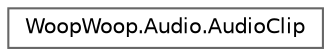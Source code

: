 digraph "Graphical Class Hierarchy"
{
 // LATEX_PDF_SIZE
  bgcolor="transparent";
  edge [fontname=Helvetica,fontsize=10,labelfontname=Helvetica,labelfontsize=10];
  node [fontname=Helvetica,fontsize=10,shape=box,height=0.2,width=0.4];
  rankdir="LR";
  Node0 [id="Node000000",label="WoopWoop.Audio.AudioClip",height=0.2,width=0.4,color="grey40", fillcolor="white", style="filled",URL="$class_woop_woop_1_1_audio_1_1_audio_clip.html",tooltip="Represents an audio clip that can be played."];
}
